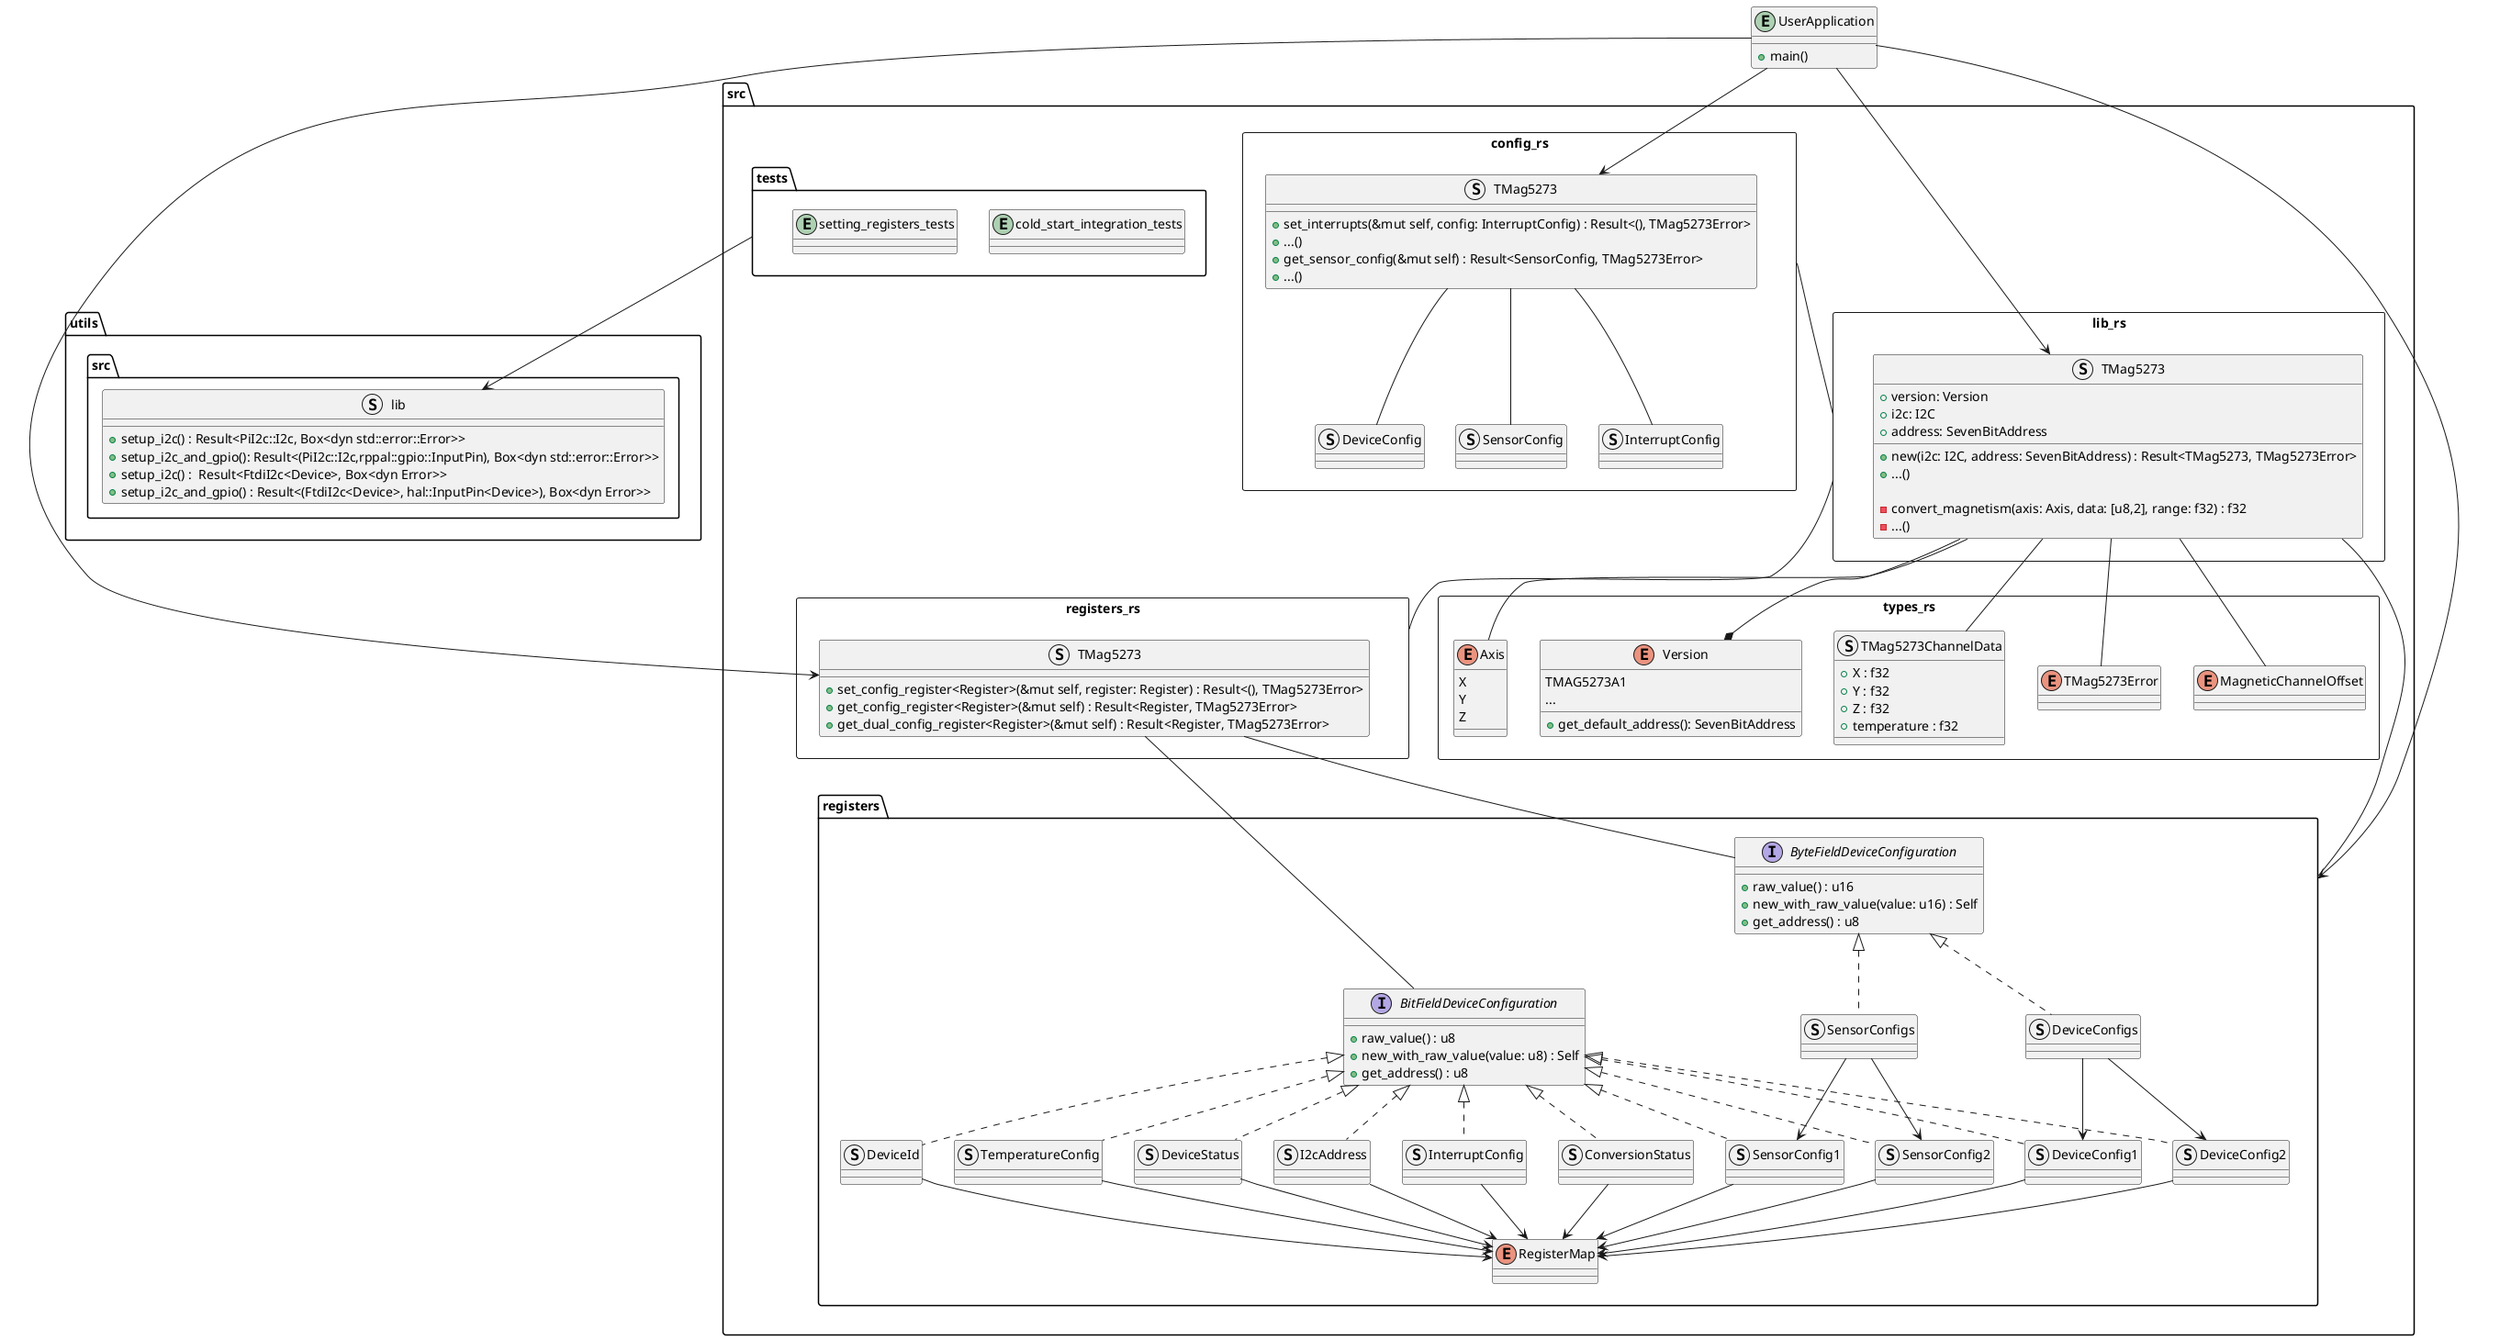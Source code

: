 @startuml Architecture


package src{
    package tests {
        Entity cold_start_integration_tests{
        }
        Entity setting_registers_tests{
        }
    }
    package registers {

        struct DeviceConfigs{
        }
        struct SensorConfigs{
        }
        struct ConversionStatus{
        }
        struct DeviceConfig1{
        }
        struct DeviceConfig2{
        }
        struct DeviceId{
        }
        struct DeviceStatus{
        }
        struct I2cAddress{
        }
        struct InterruptConfig{
        }
        enum RegisterMap{
        }
        struct SensorConfig1{
        }
        struct SensorConfig2{
        }
        struct TemperatureConfig{
        }
        interface ByteFieldDeviceConfiguration {
        + raw_value() : u16
        + new_with_raw_value(value: u16) : Self
        + get_address() : u8

        }
        interface BitFieldDeviceConfiguration {
        + raw_value() : u8
        + new_with_raw_value(value: u8) : Self
        + get_address() : u8
        }
    
    ConversionStatus .u.|> BitFieldDeviceConfiguration
    ConversionStatus --> RegisterMap
    DeviceConfig1 .u.|> BitFieldDeviceConfiguration
    DeviceConfig1 --> RegisterMap
    DeviceConfig2 .u.|> BitFieldDeviceConfiguration
    DeviceConfig2 --> RegisterMap
    DeviceId .u.|> BitFieldDeviceConfiguration
    DeviceId --> RegisterMap
    DeviceStatus .u.|> BitFieldDeviceConfiguration
    DeviceStatus --> RegisterMap
    I2cAddress .u.|> BitFieldDeviceConfiguration
    I2cAddress --> RegisterMap
    InterruptConfig .u.|> BitFieldDeviceConfiguration
    InterruptConfig --> RegisterMap
    SensorConfig1 .u.|> BitFieldDeviceConfiguration
    SensorConfig1 --> RegisterMap
    SensorConfig2 .u.|> BitFieldDeviceConfiguration
    SensorConfig2 --> RegisterMap
    TemperatureConfig .u.|> BitFieldDeviceConfiguration
    TemperatureConfig --> RegisterMap

    DeviceConfigs .u.|> ByteFieldDeviceConfiguration
    DeviceConfigs --> DeviceConfig1
    DeviceConfigs --> DeviceConfig2

    SensorConfigs .u.|> ByteFieldDeviceConfiguration
    SensorConfigs --> SensorConfig1
    SensorConfigs --> SensorConfig2
    }
    package lib_rs <<Rectangle>> {
        struct TMag5273 {
            + version: Version
            + i2c: I2C
            + address: SevenBitAddress
            + new(i2c: I2C, address: SevenBitAddress) : Result<TMag5273, TMag5273Error>
            + ...()

            - convert_magnetism(axis: Axis, data: [u8,2], range: f32) : f32
            - ...()
        }
    }
    lib_rs.TMag5273 --* types_rs.Version
    lib_rs.TMag5273 -- types_rs.Axis
    lib_rs.TMag5273 -- types_rs.MagneticChannelOffset
    lib_rs.TMag5273 -- types_rs.TMag5273Error
    lib_rs.TMag5273 -- registers



    package config_rs <<Rectangle>>{

    struct InterruptConfig {
    }

    struct DeviceConfig{

    }
    struct SensorConfig{

    }

    struct TMag5273 {
        + set_interrupts(&mut self, config: InterruptConfig) : Result<(), TMag5273Error>
        + ...()
        + get_sensor_config(&mut self) : Result<SensorConfig, TMag5273Error>
        + ...()
    }
    
    TMag5273 -- DeviceConfig
    TMag5273 -- SensorConfig
    TMag5273 -- InterruptConfig
    }

    package registers_rs <<Rectangle>>{
        struct TMag5273 {
            + set_config_register<Register>(&mut self, register: Register) : Result<(), TMag5273Error>
            + get_config_register<Register>(&mut self) : Result<Register, TMag5273Error>
            + get_dual_config_register<Register>(&mut self) : Result<Register, TMag5273Error>
        }
    }
    registers_rs.TMag5273 -- ByteFieldDeviceConfiguration
    registers_rs.TMag5273 -- BitFieldDeviceConfiguration

    package types_rs <<Rectangle>>{
        enum Version {
            TMAG5273A1
            ...
            + get_default_address(): SevenBitAddress
        }

        enum Axis{
            X
            Y
            Z
        }
        enum MagneticChannelOffset{

        }
        enum TMag5273Error {
        }
     
        struct TMag5273ChannelData {
                + X : f32
                + Y : f32
                + Z : f32
                + temperature : f32
        }
    
    }
    lib_rs.TMag5273 -- types_rs.TMag5273ChannelData
    config_rs -- lib_rs
    lib_rs -- registers_rs
  
}
package utils {
    package src {
        struct lib {
            + setup_i2c() : Result<PiI2c::I2c, Box<dyn std::error::Error>>
            + setup_i2c_and_gpio(): Result<(PiI2c::I2c,rppal::gpio::InputPin), Box<dyn std::error::Error>>
            + setup_i2c() :  Result<FtdiI2c<Device>, Box<dyn Error>>
            + setup_i2c_and_gpio() : Result<(FtdiI2c<Device>, hal::InputPin<Device>), Box<dyn Error>>
        }
    }
}

Entity UserApplication{
    + main()
}
UserApplication --> src.config_rs.TMag5273
UserApplication --> src.lib_rs.TMag5273
UserApplication --> src.registers_rs.TMag5273
UserApplication --> src.registers

src.tests --> utils.src.lib

@enduml
